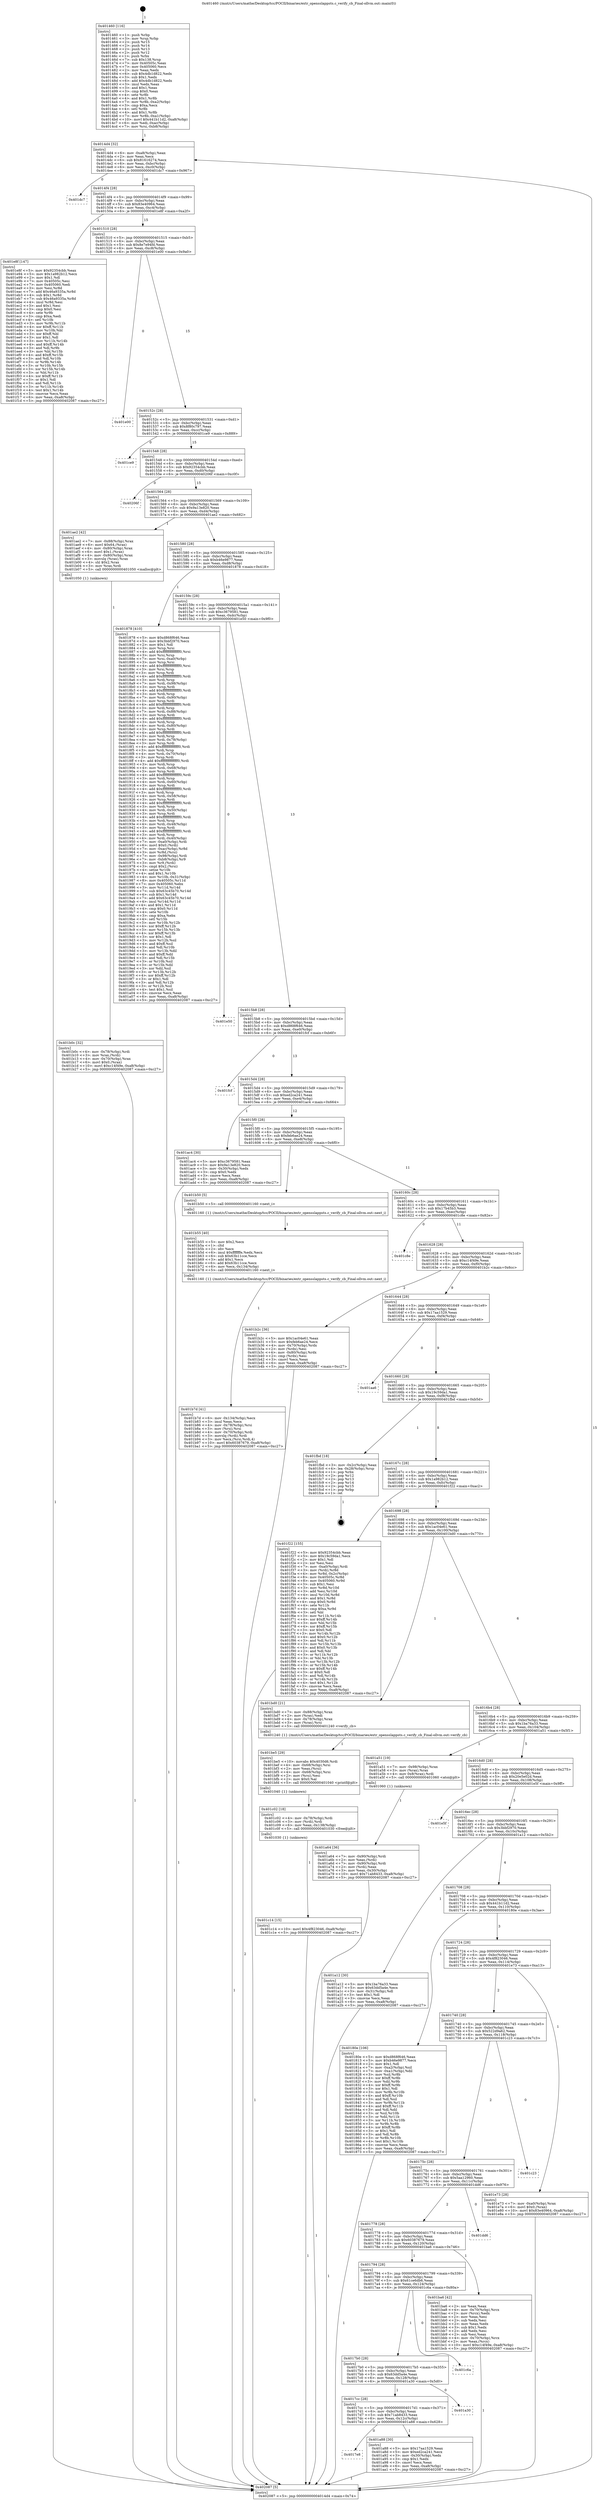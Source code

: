 digraph "0x401460" {
  label = "0x401460 (/mnt/c/Users/mathe/Desktop/tcc/POCII/binaries/extr_opensslappsts.c_verify_cb_Final-ollvm.out::main(0))"
  labelloc = "t"
  node[shape=record]

  Entry [label="",width=0.3,height=0.3,shape=circle,fillcolor=black,style=filled]
  "0x4014d4" [label="{
     0x4014d4 [32]\l
     | [instrs]\l
     &nbsp;&nbsp;0x4014d4 \<+6\>: mov -0xa8(%rbp),%eax\l
     &nbsp;&nbsp;0x4014da \<+2\>: mov %eax,%ecx\l
     &nbsp;&nbsp;0x4014dc \<+6\>: sub $0x81616274,%ecx\l
     &nbsp;&nbsp;0x4014e2 \<+6\>: mov %eax,-0xbc(%rbp)\l
     &nbsp;&nbsp;0x4014e8 \<+6\>: mov %ecx,-0xc0(%rbp)\l
     &nbsp;&nbsp;0x4014ee \<+6\>: je 0000000000401dc7 \<main+0x967\>\l
  }"]
  "0x401dc7" [label="{
     0x401dc7\l
  }", style=dashed]
  "0x4014f4" [label="{
     0x4014f4 [28]\l
     | [instrs]\l
     &nbsp;&nbsp;0x4014f4 \<+5\>: jmp 00000000004014f9 \<main+0x99\>\l
     &nbsp;&nbsp;0x4014f9 \<+6\>: mov -0xbc(%rbp),%eax\l
     &nbsp;&nbsp;0x4014ff \<+5\>: sub $0x83e40964,%eax\l
     &nbsp;&nbsp;0x401504 \<+6\>: mov %eax,-0xc4(%rbp)\l
     &nbsp;&nbsp;0x40150a \<+6\>: je 0000000000401e8f \<main+0xa2f\>\l
  }"]
  Exit [label="",width=0.3,height=0.3,shape=circle,fillcolor=black,style=filled,peripheries=2]
  "0x401e8f" [label="{
     0x401e8f [147]\l
     | [instrs]\l
     &nbsp;&nbsp;0x401e8f \<+5\>: mov $0x92354cbb,%eax\l
     &nbsp;&nbsp;0x401e94 \<+5\>: mov $0x1a982b12,%ecx\l
     &nbsp;&nbsp;0x401e99 \<+2\>: mov $0x1,%dl\l
     &nbsp;&nbsp;0x401e9b \<+7\>: mov 0x40505c,%esi\l
     &nbsp;&nbsp;0x401ea2 \<+7\>: mov 0x405060,%edi\l
     &nbsp;&nbsp;0x401ea9 \<+3\>: mov %esi,%r8d\l
     &nbsp;&nbsp;0x401eac \<+7\>: add $0x46a9335a,%r8d\l
     &nbsp;&nbsp;0x401eb3 \<+4\>: sub $0x1,%r8d\l
     &nbsp;&nbsp;0x401eb7 \<+7\>: sub $0x46a9335a,%r8d\l
     &nbsp;&nbsp;0x401ebe \<+4\>: imul %r8d,%esi\l
     &nbsp;&nbsp;0x401ec2 \<+3\>: and $0x1,%esi\l
     &nbsp;&nbsp;0x401ec5 \<+3\>: cmp $0x0,%esi\l
     &nbsp;&nbsp;0x401ec8 \<+4\>: sete %r9b\l
     &nbsp;&nbsp;0x401ecc \<+3\>: cmp $0xa,%edi\l
     &nbsp;&nbsp;0x401ecf \<+4\>: setl %r10b\l
     &nbsp;&nbsp;0x401ed3 \<+3\>: mov %r9b,%r11b\l
     &nbsp;&nbsp;0x401ed6 \<+4\>: xor $0xff,%r11b\l
     &nbsp;&nbsp;0x401eda \<+3\>: mov %r10b,%bl\l
     &nbsp;&nbsp;0x401edd \<+3\>: xor $0xff,%bl\l
     &nbsp;&nbsp;0x401ee0 \<+3\>: xor $0x1,%dl\l
     &nbsp;&nbsp;0x401ee3 \<+3\>: mov %r11b,%r14b\l
     &nbsp;&nbsp;0x401ee6 \<+4\>: and $0xff,%r14b\l
     &nbsp;&nbsp;0x401eea \<+3\>: and %dl,%r9b\l
     &nbsp;&nbsp;0x401eed \<+3\>: mov %bl,%r15b\l
     &nbsp;&nbsp;0x401ef0 \<+4\>: and $0xff,%r15b\l
     &nbsp;&nbsp;0x401ef4 \<+3\>: and %dl,%r10b\l
     &nbsp;&nbsp;0x401ef7 \<+3\>: or %r9b,%r14b\l
     &nbsp;&nbsp;0x401efa \<+3\>: or %r10b,%r15b\l
     &nbsp;&nbsp;0x401efd \<+3\>: xor %r15b,%r14b\l
     &nbsp;&nbsp;0x401f00 \<+3\>: or %bl,%r11b\l
     &nbsp;&nbsp;0x401f03 \<+4\>: xor $0xff,%r11b\l
     &nbsp;&nbsp;0x401f07 \<+3\>: or $0x1,%dl\l
     &nbsp;&nbsp;0x401f0a \<+3\>: and %dl,%r11b\l
     &nbsp;&nbsp;0x401f0d \<+3\>: or %r11b,%r14b\l
     &nbsp;&nbsp;0x401f10 \<+4\>: test $0x1,%r14b\l
     &nbsp;&nbsp;0x401f14 \<+3\>: cmovne %ecx,%eax\l
     &nbsp;&nbsp;0x401f17 \<+6\>: mov %eax,-0xa8(%rbp)\l
     &nbsp;&nbsp;0x401f1d \<+5\>: jmp 0000000000402087 \<main+0xc27\>\l
  }"]
  "0x401510" [label="{
     0x401510 [28]\l
     | [instrs]\l
     &nbsp;&nbsp;0x401510 \<+5\>: jmp 0000000000401515 \<main+0xb5\>\l
     &nbsp;&nbsp;0x401515 \<+6\>: mov -0xbc(%rbp),%eax\l
     &nbsp;&nbsp;0x40151b \<+5\>: sub $0x8e7e94fd,%eax\l
     &nbsp;&nbsp;0x401520 \<+6\>: mov %eax,-0xc8(%rbp)\l
     &nbsp;&nbsp;0x401526 \<+6\>: je 0000000000401e00 \<main+0x9a0\>\l
  }"]
  "0x401c14" [label="{
     0x401c14 [15]\l
     | [instrs]\l
     &nbsp;&nbsp;0x401c14 \<+10\>: movl $0x4f823046,-0xa8(%rbp)\l
     &nbsp;&nbsp;0x401c1e \<+5\>: jmp 0000000000402087 \<main+0xc27\>\l
  }"]
  "0x401e00" [label="{
     0x401e00\l
  }", style=dashed]
  "0x40152c" [label="{
     0x40152c [28]\l
     | [instrs]\l
     &nbsp;&nbsp;0x40152c \<+5\>: jmp 0000000000401531 \<main+0xd1\>\l
     &nbsp;&nbsp;0x401531 \<+6\>: mov -0xbc(%rbp),%eax\l
     &nbsp;&nbsp;0x401537 \<+5\>: sub $0x8f80c797,%eax\l
     &nbsp;&nbsp;0x40153c \<+6\>: mov %eax,-0xcc(%rbp)\l
     &nbsp;&nbsp;0x401542 \<+6\>: je 0000000000401ce9 \<main+0x889\>\l
  }"]
  "0x401c02" [label="{
     0x401c02 [18]\l
     | [instrs]\l
     &nbsp;&nbsp;0x401c02 \<+4\>: mov -0x78(%rbp),%rdi\l
     &nbsp;&nbsp;0x401c06 \<+3\>: mov (%rdi),%rdi\l
     &nbsp;&nbsp;0x401c09 \<+6\>: mov %eax,-0x138(%rbp)\l
     &nbsp;&nbsp;0x401c0f \<+5\>: call 0000000000401030 \<free@plt\>\l
     | [calls]\l
     &nbsp;&nbsp;0x401030 \{1\} (unknown)\l
  }"]
  "0x401ce9" [label="{
     0x401ce9\l
  }", style=dashed]
  "0x401548" [label="{
     0x401548 [28]\l
     | [instrs]\l
     &nbsp;&nbsp;0x401548 \<+5\>: jmp 000000000040154d \<main+0xed\>\l
     &nbsp;&nbsp;0x40154d \<+6\>: mov -0xbc(%rbp),%eax\l
     &nbsp;&nbsp;0x401553 \<+5\>: sub $0x92354cbb,%eax\l
     &nbsp;&nbsp;0x401558 \<+6\>: mov %eax,-0xd0(%rbp)\l
     &nbsp;&nbsp;0x40155e \<+6\>: je 000000000040206f \<main+0xc0f\>\l
  }"]
  "0x401be5" [label="{
     0x401be5 [29]\l
     | [instrs]\l
     &nbsp;&nbsp;0x401be5 \<+10\>: movabs $0x4030d6,%rdi\l
     &nbsp;&nbsp;0x401bef \<+4\>: mov -0x68(%rbp),%rsi\l
     &nbsp;&nbsp;0x401bf3 \<+2\>: mov %eax,(%rsi)\l
     &nbsp;&nbsp;0x401bf5 \<+4\>: mov -0x68(%rbp),%rsi\l
     &nbsp;&nbsp;0x401bf9 \<+2\>: mov (%rsi),%esi\l
     &nbsp;&nbsp;0x401bfb \<+2\>: mov $0x0,%al\l
     &nbsp;&nbsp;0x401bfd \<+5\>: call 0000000000401040 \<printf@plt\>\l
     | [calls]\l
     &nbsp;&nbsp;0x401040 \{1\} (unknown)\l
  }"]
  "0x40206f" [label="{
     0x40206f\l
  }", style=dashed]
  "0x401564" [label="{
     0x401564 [28]\l
     | [instrs]\l
     &nbsp;&nbsp;0x401564 \<+5\>: jmp 0000000000401569 \<main+0x109\>\l
     &nbsp;&nbsp;0x401569 \<+6\>: mov -0xbc(%rbp),%eax\l
     &nbsp;&nbsp;0x40156f \<+5\>: sub $0x9a13e820,%eax\l
     &nbsp;&nbsp;0x401574 \<+6\>: mov %eax,-0xd4(%rbp)\l
     &nbsp;&nbsp;0x40157a \<+6\>: je 0000000000401ae2 \<main+0x682\>\l
  }"]
  "0x401b7d" [label="{
     0x401b7d [41]\l
     | [instrs]\l
     &nbsp;&nbsp;0x401b7d \<+6\>: mov -0x134(%rbp),%ecx\l
     &nbsp;&nbsp;0x401b83 \<+3\>: imul %eax,%ecx\l
     &nbsp;&nbsp;0x401b86 \<+4\>: mov -0x78(%rbp),%rsi\l
     &nbsp;&nbsp;0x401b8a \<+3\>: mov (%rsi),%rsi\l
     &nbsp;&nbsp;0x401b8d \<+4\>: mov -0x70(%rbp),%rdi\l
     &nbsp;&nbsp;0x401b91 \<+3\>: movslq (%rdi),%rdi\l
     &nbsp;&nbsp;0x401b94 \<+3\>: mov %ecx,(%rsi,%rdi,4)\l
     &nbsp;&nbsp;0x401b97 \<+10\>: movl $0x60387679,-0xa8(%rbp)\l
     &nbsp;&nbsp;0x401ba1 \<+5\>: jmp 0000000000402087 \<main+0xc27\>\l
  }"]
  "0x401ae2" [label="{
     0x401ae2 [42]\l
     | [instrs]\l
     &nbsp;&nbsp;0x401ae2 \<+7\>: mov -0x88(%rbp),%rax\l
     &nbsp;&nbsp;0x401ae9 \<+6\>: movl $0x64,(%rax)\l
     &nbsp;&nbsp;0x401aef \<+4\>: mov -0x80(%rbp),%rax\l
     &nbsp;&nbsp;0x401af3 \<+6\>: movl $0x1,(%rax)\l
     &nbsp;&nbsp;0x401af9 \<+4\>: mov -0x80(%rbp),%rax\l
     &nbsp;&nbsp;0x401afd \<+3\>: movslq (%rax),%rax\l
     &nbsp;&nbsp;0x401b00 \<+4\>: shl $0x2,%rax\l
     &nbsp;&nbsp;0x401b04 \<+3\>: mov %rax,%rdi\l
     &nbsp;&nbsp;0x401b07 \<+5\>: call 0000000000401050 \<malloc@plt\>\l
     | [calls]\l
     &nbsp;&nbsp;0x401050 \{1\} (unknown)\l
  }"]
  "0x401580" [label="{
     0x401580 [28]\l
     | [instrs]\l
     &nbsp;&nbsp;0x401580 \<+5\>: jmp 0000000000401585 \<main+0x125\>\l
     &nbsp;&nbsp;0x401585 \<+6\>: mov -0xbc(%rbp),%eax\l
     &nbsp;&nbsp;0x40158b \<+5\>: sub $0xb46e9877,%eax\l
     &nbsp;&nbsp;0x401590 \<+6\>: mov %eax,-0xd8(%rbp)\l
     &nbsp;&nbsp;0x401596 \<+6\>: je 0000000000401878 \<main+0x418\>\l
  }"]
  "0x401b55" [label="{
     0x401b55 [40]\l
     | [instrs]\l
     &nbsp;&nbsp;0x401b55 \<+5\>: mov $0x2,%ecx\l
     &nbsp;&nbsp;0x401b5a \<+1\>: cltd\l
     &nbsp;&nbsp;0x401b5b \<+2\>: idiv %ecx\l
     &nbsp;&nbsp;0x401b5d \<+6\>: imul $0xfffffffe,%edx,%ecx\l
     &nbsp;&nbsp;0x401b63 \<+6\>: sub $0x63b11cce,%ecx\l
     &nbsp;&nbsp;0x401b69 \<+3\>: add $0x1,%ecx\l
     &nbsp;&nbsp;0x401b6c \<+6\>: add $0x63b11cce,%ecx\l
     &nbsp;&nbsp;0x401b72 \<+6\>: mov %ecx,-0x134(%rbp)\l
     &nbsp;&nbsp;0x401b78 \<+5\>: call 0000000000401160 \<next_i\>\l
     | [calls]\l
     &nbsp;&nbsp;0x401160 \{1\} (/mnt/c/Users/mathe/Desktop/tcc/POCII/binaries/extr_opensslappsts.c_verify_cb_Final-ollvm.out::next_i)\l
  }"]
  "0x401878" [label="{
     0x401878 [410]\l
     | [instrs]\l
     &nbsp;&nbsp;0x401878 \<+5\>: mov $0xd868f646,%eax\l
     &nbsp;&nbsp;0x40187d \<+5\>: mov $0x3bbf2970,%ecx\l
     &nbsp;&nbsp;0x401882 \<+2\>: mov $0x1,%dl\l
     &nbsp;&nbsp;0x401884 \<+3\>: mov %rsp,%rsi\l
     &nbsp;&nbsp;0x401887 \<+4\>: add $0xfffffffffffffff0,%rsi\l
     &nbsp;&nbsp;0x40188b \<+3\>: mov %rsi,%rsp\l
     &nbsp;&nbsp;0x40188e \<+7\>: mov %rsi,-0xa0(%rbp)\l
     &nbsp;&nbsp;0x401895 \<+3\>: mov %rsp,%rsi\l
     &nbsp;&nbsp;0x401898 \<+4\>: add $0xfffffffffffffff0,%rsi\l
     &nbsp;&nbsp;0x40189c \<+3\>: mov %rsi,%rsp\l
     &nbsp;&nbsp;0x40189f \<+3\>: mov %rsp,%rdi\l
     &nbsp;&nbsp;0x4018a2 \<+4\>: add $0xfffffffffffffff0,%rdi\l
     &nbsp;&nbsp;0x4018a6 \<+3\>: mov %rdi,%rsp\l
     &nbsp;&nbsp;0x4018a9 \<+7\>: mov %rdi,-0x98(%rbp)\l
     &nbsp;&nbsp;0x4018b0 \<+3\>: mov %rsp,%rdi\l
     &nbsp;&nbsp;0x4018b3 \<+4\>: add $0xfffffffffffffff0,%rdi\l
     &nbsp;&nbsp;0x4018b7 \<+3\>: mov %rdi,%rsp\l
     &nbsp;&nbsp;0x4018ba \<+7\>: mov %rdi,-0x90(%rbp)\l
     &nbsp;&nbsp;0x4018c1 \<+3\>: mov %rsp,%rdi\l
     &nbsp;&nbsp;0x4018c4 \<+4\>: add $0xfffffffffffffff0,%rdi\l
     &nbsp;&nbsp;0x4018c8 \<+3\>: mov %rdi,%rsp\l
     &nbsp;&nbsp;0x4018cb \<+7\>: mov %rdi,-0x88(%rbp)\l
     &nbsp;&nbsp;0x4018d2 \<+3\>: mov %rsp,%rdi\l
     &nbsp;&nbsp;0x4018d5 \<+4\>: add $0xfffffffffffffff0,%rdi\l
     &nbsp;&nbsp;0x4018d9 \<+3\>: mov %rdi,%rsp\l
     &nbsp;&nbsp;0x4018dc \<+4\>: mov %rdi,-0x80(%rbp)\l
     &nbsp;&nbsp;0x4018e0 \<+3\>: mov %rsp,%rdi\l
     &nbsp;&nbsp;0x4018e3 \<+4\>: add $0xfffffffffffffff0,%rdi\l
     &nbsp;&nbsp;0x4018e7 \<+3\>: mov %rdi,%rsp\l
     &nbsp;&nbsp;0x4018ea \<+4\>: mov %rdi,-0x78(%rbp)\l
     &nbsp;&nbsp;0x4018ee \<+3\>: mov %rsp,%rdi\l
     &nbsp;&nbsp;0x4018f1 \<+4\>: add $0xfffffffffffffff0,%rdi\l
     &nbsp;&nbsp;0x4018f5 \<+3\>: mov %rdi,%rsp\l
     &nbsp;&nbsp;0x4018f8 \<+4\>: mov %rdi,-0x70(%rbp)\l
     &nbsp;&nbsp;0x4018fc \<+3\>: mov %rsp,%rdi\l
     &nbsp;&nbsp;0x4018ff \<+4\>: add $0xfffffffffffffff0,%rdi\l
     &nbsp;&nbsp;0x401903 \<+3\>: mov %rdi,%rsp\l
     &nbsp;&nbsp;0x401906 \<+4\>: mov %rdi,-0x68(%rbp)\l
     &nbsp;&nbsp;0x40190a \<+3\>: mov %rsp,%rdi\l
     &nbsp;&nbsp;0x40190d \<+4\>: add $0xfffffffffffffff0,%rdi\l
     &nbsp;&nbsp;0x401911 \<+3\>: mov %rdi,%rsp\l
     &nbsp;&nbsp;0x401914 \<+4\>: mov %rdi,-0x60(%rbp)\l
     &nbsp;&nbsp;0x401918 \<+3\>: mov %rsp,%rdi\l
     &nbsp;&nbsp;0x40191b \<+4\>: add $0xfffffffffffffff0,%rdi\l
     &nbsp;&nbsp;0x40191f \<+3\>: mov %rdi,%rsp\l
     &nbsp;&nbsp;0x401922 \<+4\>: mov %rdi,-0x58(%rbp)\l
     &nbsp;&nbsp;0x401926 \<+3\>: mov %rsp,%rdi\l
     &nbsp;&nbsp;0x401929 \<+4\>: add $0xfffffffffffffff0,%rdi\l
     &nbsp;&nbsp;0x40192d \<+3\>: mov %rdi,%rsp\l
     &nbsp;&nbsp;0x401930 \<+4\>: mov %rdi,-0x50(%rbp)\l
     &nbsp;&nbsp;0x401934 \<+3\>: mov %rsp,%rdi\l
     &nbsp;&nbsp;0x401937 \<+4\>: add $0xfffffffffffffff0,%rdi\l
     &nbsp;&nbsp;0x40193b \<+3\>: mov %rdi,%rsp\l
     &nbsp;&nbsp;0x40193e \<+4\>: mov %rdi,-0x48(%rbp)\l
     &nbsp;&nbsp;0x401942 \<+3\>: mov %rsp,%rdi\l
     &nbsp;&nbsp;0x401945 \<+4\>: add $0xfffffffffffffff0,%rdi\l
     &nbsp;&nbsp;0x401949 \<+3\>: mov %rdi,%rsp\l
     &nbsp;&nbsp;0x40194c \<+4\>: mov %rdi,-0x40(%rbp)\l
     &nbsp;&nbsp;0x401950 \<+7\>: mov -0xa0(%rbp),%rdi\l
     &nbsp;&nbsp;0x401957 \<+6\>: movl $0x0,(%rdi)\l
     &nbsp;&nbsp;0x40195d \<+7\>: mov -0xac(%rbp),%r8d\l
     &nbsp;&nbsp;0x401964 \<+3\>: mov %r8d,(%rsi)\l
     &nbsp;&nbsp;0x401967 \<+7\>: mov -0x98(%rbp),%rdi\l
     &nbsp;&nbsp;0x40196e \<+7\>: mov -0xb8(%rbp),%r9\l
     &nbsp;&nbsp;0x401975 \<+3\>: mov %r9,(%rdi)\l
     &nbsp;&nbsp;0x401978 \<+3\>: cmpl $0x2,(%rsi)\l
     &nbsp;&nbsp;0x40197b \<+4\>: setne %r10b\l
     &nbsp;&nbsp;0x40197f \<+4\>: and $0x1,%r10b\l
     &nbsp;&nbsp;0x401983 \<+4\>: mov %r10b,-0x31(%rbp)\l
     &nbsp;&nbsp;0x401987 \<+8\>: mov 0x40505c,%r11d\l
     &nbsp;&nbsp;0x40198f \<+7\>: mov 0x405060,%ebx\l
     &nbsp;&nbsp;0x401996 \<+3\>: mov %r11d,%r14d\l
     &nbsp;&nbsp;0x401999 \<+7\>: sub $0x63c45b70,%r14d\l
     &nbsp;&nbsp;0x4019a0 \<+4\>: sub $0x1,%r14d\l
     &nbsp;&nbsp;0x4019a4 \<+7\>: add $0x63c45b70,%r14d\l
     &nbsp;&nbsp;0x4019ab \<+4\>: imul %r14d,%r11d\l
     &nbsp;&nbsp;0x4019af \<+4\>: and $0x1,%r11d\l
     &nbsp;&nbsp;0x4019b3 \<+4\>: cmp $0x0,%r11d\l
     &nbsp;&nbsp;0x4019b7 \<+4\>: sete %r10b\l
     &nbsp;&nbsp;0x4019bb \<+3\>: cmp $0xa,%ebx\l
     &nbsp;&nbsp;0x4019be \<+4\>: setl %r15b\l
     &nbsp;&nbsp;0x4019c2 \<+3\>: mov %r10b,%r12b\l
     &nbsp;&nbsp;0x4019c5 \<+4\>: xor $0xff,%r12b\l
     &nbsp;&nbsp;0x4019c9 \<+3\>: mov %r15b,%r13b\l
     &nbsp;&nbsp;0x4019cc \<+4\>: xor $0xff,%r13b\l
     &nbsp;&nbsp;0x4019d0 \<+3\>: xor $0x1,%dl\l
     &nbsp;&nbsp;0x4019d3 \<+3\>: mov %r12b,%sil\l
     &nbsp;&nbsp;0x4019d6 \<+4\>: and $0xff,%sil\l
     &nbsp;&nbsp;0x4019da \<+3\>: and %dl,%r10b\l
     &nbsp;&nbsp;0x4019dd \<+3\>: mov %r13b,%dil\l
     &nbsp;&nbsp;0x4019e0 \<+4\>: and $0xff,%dil\l
     &nbsp;&nbsp;0x4019e4 \<+3\>: and %dl,%r15b\l
     &nbsp;&nbsp;0x4019e7 \<+3\>: or %r10b,%sil\l
     &nbsp;&nbsp;0x4019ea \<+3\>: or %r15b,%dil\l
     &nbsp;&nbsp;0x4019ed \<+3\>: xor %dil,%sil\l
     &nbsp;&nbsp;0x4019f0 \<+3\>: or %r13b,%r12b\l
     &nbsp;&nbsp;0x4019f3 \<+4\>: xor $0xff,%r12b\l
     &nbsp;&nbsp;0x4019f7 \<+3\>: or $0x1,%dl\l
     &nbsp;&nbsp;0x4019fa \<+3\>: and %dl,%r12b\l
     &nbsp;&nbsp;0x4019fd \<+3\>: or %r12b,%sil\l
     &nbsp;&nbsp;0x401a00 \<+4\>: test $0x1,%sil\l
     &nbsp;&nbsp;0x401a04 \<+3\>: cmovne %ecx,%eax\l
     &nbsp;&nbsp;0x401a07 \<+6\>: mov %eax,-0xa8(%rbp)\l
     &nbsp;&nbsp;0x401a0d \<+5\>: jmp 0000000000402087 \<main+0xc27\>\l
  }"]
  "0x40159c" [label="{
     0x40159c [28]\l
     | [instrs]\l
     &nbsp;&nbsp;0x40159c \<+5\>: jmp 00000000004015a1 \<main+0x141\>\l
     &nbsp;&nbsp;0x4015a1 \<+6\>: mov -0xbc(%rbp),%eax\l
     &nbsp;&nbsp;0x4015a7 \<+5\>: sub $0xc3679581,%eax\l
     &nbsp;&nbsp;0x4015ac \<+6\>: mov %eax,-0xdc(%rbp)\l
     &nbsp;&nbsp;0x4015b2 \<+6\>: je 0000000000401e50 \<main+0x9f0\>\l
  }"]
  "0x401b0c" [label="{
     0x401b0c [32]\l
     | [instrs]\l
     &nbsp;&nbsp;0x401b0c \<+4\>: mov -0x78(%rbp),%rdi\l
     &nbsp;&nbsp;0x401b10 \<+3\>: mov %rax,(%rdi)\l
     &nbsp;&nbsp;0x401b13 \<+4\>: mov -0x70(%rbp),%rax\l
     &nbsp;&nbsp;0x401b17 \<+6\>: movl $0x0,(%rax)\l
     &nbsp;&nbsp;0x401b1d \<+10\>: movl $0xc14f49e,-0xa8(%rbp)\l
     &nbsp;&nbsp;0x401b27 \<+5\>: jmp 0000000000402087 \<main+0xc27\>\l
  }"]
  "0x401e50" [label="{
     0x401e50\l
  }", style=dashed]
  "0x4015b8" [label="{
     0x4015b8 [28]\l
     | [instrs]\l
     &nbsp;&nbsp;0x4015b8 \<+5\>: jmp 00000000004015bd \<main+0x15d\>\l
     &nbsp;&nbsp;0x4015bd \<+6\>: mov -0xbc(%rbp),%eax\l
     &nbsp;&nbsp;0x4015c3 \<+5\>: sub $0xd868f646,%eax\l
     &nbsp;&nbsp;0x4015c8 \<+6\>: mov %eax,-0xe0(%rbp)\l
     &nbsp;&nbsp;0x4015ce \<+6\>: je 0000000000401fcf \<main+0xb6f\>\l
  }"]
  "0x4017e8" [label="{
     0x4017e8\l
  }", style=dashed]
  "0x401fcf" [label="{
     0x401fcf\l
  }", style=dashed]
  "0x4015d4" [label="{
     0x4015d4 [28]\l
     | [instrs]\l
     &nbsp;&nbsp;0x4015d4 \<+5\>: jmp 00000000004015d9 \<main+0x179\>\l
     &nbsp;&nbsp;0x4015d9 \<+6\>: mov -0xbc(%rbp),%eax\l
     &nbsp;&nbsp;0x4015df \<+5\>: sub $0xed2ca241,%eax\l
     &nbsp;&nbsp;0x4015e4 \<+6\>: mov %eax,-0xe4(%rbp)\l
     &nbsp;&nbsp;0x4015ea \<+6\>: je 0000000000401ac4 \<main+0x664\>\l
  }"]
  "0x401a88" [label="{
     0x401a88 [30]\l
     | [instrs]\l
     &nbsp;&nbsp;0x401a88 \<+5\>: mov $0x17aa1529,%eax\l
     &nbsp;&nbsp;0x401a8d \<+5\>: mov $0xed2ca241,%ecx\l
     &nbsp;&nbsp;0x401a92 \<+3\>: mov -0x30(%rbp),%edx\l
     &nbsp;&nbsp;0x401a95 \<+3\>: cmp $0x1,%edx\l
     &nbsp;&nbsp;0x401a98 \<+3\>: cmovl %ecx,%eax\l
     &nbsp;&nbsp;0x401a9b \<+6\>: mov %eax,-0xa8(%rbp)\l
     &nbsp;&nbsp;0x401aa1 \<+5\>: jmp 0000000000402087 \<main+0xc27\>\l
  }"]
  "0x401ac4" [label="{
     0x401ac4 [30]\l
     | [instrs]\l
     &nbsp;&nbsp;0x401ac4 \<+5\>: mov $0xc3679581,%eax\l
     &nbsp;&nbsp;0x401ac9 \<+5\>: mov $0x9a13e820,%ecx\l
     &nbsp;&nbsp;0x401ace \<+3\>: mov -0x30(%rbp),%edx\l
     &nbsp;&nbsp;0x401ad1 \<+3\>: cmp $0x0,%edx\l
     &nbsp;&nbsp;0x401ad4 \<+3\>: cmove %ecx,%eax\l
     &nbsp;&nbsp;0x401ad7 \<+6\>: mov %eax,-0xa8(%rbp)\l
     &nbsp;&nbsp;0x401add \<+5\>: jmp 0000000000402087 \<main+0xc27\>\l
  }"]
  "0x4015f0" [label="{
     0x4015f0 [28]\l
     | [instrs]\l
     &nbsp;&nbsp;0x4015f0 \<+5\>: jmp 00000000004015f5 \<main+0x195\>\l
     &nbsp;&nbsp;0x4015f5 \<+6\>: mov -0xbc(%rbp),%eax\l
     &nbsp;&nbsp;0x4015fb \<+5\>: sub $0xfeb6ae24,%eax\l
     &nbsp;&nbsp;0x401600 \<+6\>: mov %eax,-0xe8(%rbp)\l
     &nbsp;&nbsp;0x401606 \<+6\>: je 0000000000401b50 \<main+0x6f0\>\l
  }"]
  "0x4017cc" [label="{
     0x4017cc [28]\l
     | [instrs]\l
     &nbsp;&nbsp;0x4017cc \<+5\>: jmp 00000000004017d1 \<main+0x371\>\l
     &nbsp;&nbsp;0x4017d1 \<+6\>: mov -0xbc(%rbp),%eax\l
     &nbsp;&nbsp;0x4017d7 \<+5\>: sub $0x71ab8433,%eax\l
     &nbsp;&nbsp;0x4017dc \<+6\>: mov %eax,-0x12c(%rbp)\l
     &nbsp;&nbsp;0x4017e2 \<+6\>: je 0000000000401a88 \<main+0x628\>\l
  }"]
  "0x401b50" [label="{
     0x401b50 [5]\l
     | [instrs]\l
     &nbsp;&nbsp;0x401b50 \<+5\>: call 0000000000401160 \<next_i\>\l
     | [calls]\l
     &nbsp;&nbsp;0x401160 \{1\} (/mnt/c/Users/mathe/Desktop/tcc/POCII/binaries/extr_opensslappsts.c_verify_cb_Final-ollvm.out::next_i)\l
  }"]
  "0x40160c" [label="{
     0x40160c [28]\l
     | [instrs]\l
     &nbsp;&nbsp;0x40160c \<+5\>: jmp 0000000000401611 \<main+0x1b1\>\l
     &nbsp;&nbsp;0x401611 \<+6\>: mov -0xbc(%rbp),%eax\l
     &nbsp;&nbsp;0x401617 \<+5\>: sub $0x17b45b3,%eax\l
     &nbsp;&nbsp;0x40161c \<+6\>: mov %eax,-0xec(%rbp)\l
     &nbsp;&nbsp;0x401622 \<+6\>: je 0000000000401c8e \<main+0x82e\>\l
  }"]
  "0x401a30" [label="{
     0x401a30\l
  }", style=dashed]
  "0x401c8e" [label="{
     0x401c8e\l
  }", style=dashed]
  "0x401628" [label="{
     0x401628 [28]\l
     | [instrs]\l
     &nbsp;&nbsp;0x401628 \<+5\>: jmp 000000000040162d \<main+0x1cd\>\l
     &nbsp;&nbsp;0x40162d \<+6\>: mov -0xbc(%rbp),%eax\l
     &nbsp;&nbsp;0x401633 \<+5\>: sub $0xc14f49e,%eax\l
     &nbsp;&nbsp;0x401638 \<+6\>: mov %eax,-0xf0(%rbp)\l
     &nbsp;&nbsp;0x40163e \<+6\>: je 0000000000401b2c \<main+0x6cc\>\l
  }"]
  "0x4017b0" [label="{
     0x4017b0 [28]\l
     | [instrs]\l
     &nbsp;&nbsp;0x4017b0 \<+5\>: jmp 00000000004017b5 \<main+0x355\>\l
     &nbsp;&nbsp;0x4017b5 \<+6\>: mov -0xbc(%rbp),%eax\l
     &nbsp;&nbsp;0x4017bb \<+5\>: sub $0x63dd5a4e,%eax\l
     &nbsp;&nbsp;0x4017c0 \<+6\>: mov %eax,-0x128(%rbp)\l
     &nbsp;&nbsp;0x4017c6 \<+6\>: je 0000000000401a30 \<main+0x5d0\>\l
  }"]
  "0x401b2c" [label="{
     0x401b2c [36]\l
     | [instrs]\l
     &nbsp;&nbsp;0x401b2c \<+5\>: mov $0x1ac04e61,%eax\l
     &nbsp;&nbsp;0x401b31 \<+5\>: mov $0xfeb6ae24,%ecx\l
     &nbsp;&nbsp;0x401b36 \<+4\>: mov -0x70(%rbp),%rdx\l
     &nbsp;&nbsp;0x401b3a \<+2\>: mov (%rdx),%esi\l
     &nbsp;&nbsp;0x401b3c \<+4\>: mov -0x80(%rbp),%rdx\l
     &nbsp;&nbsp;0x401b40 \<+2\>: cmp (%rdx),%esi\l
     &nbsp;&nbsp;0x401b42 \<+3\>: cmovl %ecx,%eax\l
     &nbsp;&nbsp;0x401b45 \<+6\>: mov %eax,-0xa8(%rbp)\l
     &nbsp;&nbsp;0x401b4b \<+5\>: jmp 0000000000402087 \<main+0xc27\>\l
  }"]
  "0x401644" [label="{
     0x401644 [28]\l
     | [instrs]\l
     &nbsp;&nbsp;0x401644 \<+5\>: jmp 0000000000401649 \<main+0x1e9\>\l
     &nbsp;&nbsp;0x401649 \<+6\>: mov -0xbc(%rbp),%eax\l
     &nbsp;&nbsp;0x40164f \<+5\>: sub $0x17aa1529,%eax\l
     &nbsp;&nbsp;0x401654 \<+6\>: mov %eax,-0xf4(%rbp)\l
     &nbsp;&nbsp;0x40165a \<+6\>: je 0000000000401aa6 \<main+0x646\>\l
  }"]
  "0x401c6a" [label="{
     0x401c6a\l
  }", style=dashed]
  "0x401aa6" [label="{
     0x401aa6\l
  }", style=dashed]
  "0x401660" [label="{
     0x401660 [28]\l
     | [instrs]\l
     &nbsp;&nbsp;0x401660 \<+5\>: jmp 0000000000401665 \<main+0x205\>\l
     &nbsp;&nbsp;0x401665 \<+6\>: mov -0xbc(%rbp),%eax\l
     &nbsp;&nbsp;0x40166b \<+5\>: sub $0x19c59da1,%eax\l
     &nbsp;&nbsp;0x401670 \<+6\>: mov %eax,-0xf8(%rbp)\l
     &nbsp;&nbsp;0x401676 \<+6\>: je 0000000000401fbd \<main+0xb5d\>\l
  }"]
  "0x401794" [label="{
     0x401794 [28]\l
     | [instrs]\l
     &nbsp;&nbsp;0x401794 \<+5\>: jmp 0000000000401799 \<main+0x339\>\l
     &nbsp;&nbsp;0x401799 \<+6\>: mov -0xbc(%rbp),%eax\l
     &nbsp;&nbsp;0x40179f \<+5\>: sub $0x61ce6db6,%eax\l
     &nbsp;&nbsp;0x4017a4 \<+6\>: mov %eax,-0x124(%rbp)\l
     &nbsp;&nbsp;0x4017aa \<+6\>: je 0000000000401c6a \<main+0x80a\>\l
  }"]
  "0x401fbd" [label="{
     0x401fbd [18]\l
     | [instrs]\l
     &nbsp;&nbsp;0x401fbd \<+3\>: mov -0x2c(%rbp),%eax\l
     &nbsp;&nbsp;0x401fc0 \<+4\>: lea -0x28(%rbp),%rsp\l
     &nbsp;&nbsp;0x401fc4 \<+1\>: pop %rbx\l
     &nbsp;&nbsp;0x401fc5 \<+2\>: pop %r12\l
     &nbsp;&nbsp;0x401fc7 \<+2\>: pop %r13\l
     &nbsp;&nbsp;0x401fc9 \<+2\>: pop %r14\l
     &nbsp;&nbsp;0x401fcb \<+2\>: pop %r15\l
     &nbsp;&nbsp;0x401fcd \<+1\>: pop %rbp\l
     &nbsp;&nbsp;0x401fce \<+1\>: ret\l
  }"]
  "0x40167c" [label="{
     0x40167c [28]\l
     | [instrs]\l
     &nbsp;&nbsp;0x40167c \<+5\>: jmp 0000000000401681 \<main+0x221\>\l
     &nbsp;&nbsp;0x401681 \<+6\>: mov -0xbc(%rbp),%eax\l
     &nbsp;&nbsp;0x401687 \<+5\>: sub $0x1a982b12,%eax\l
     &nbsp;&nbsp;0x40168c \<+6\>: mov %eax,-0xfc(%rbp)\l
     &nbsp;&nbsp;0x401692 \<+6\>: je 0000000000401f22 \<main+0xac2\>\l
  }"]
  "0x401ba6" [label="{
     0x401ba6 [42]\l
     | [instrs]\l
     &nbsp;&nbsp;0x401ba6 \<+2\>: xor %eax,%eax\l
     &nbsp;&nbsp;0x401ba8 \<+4\>: mov -0x70(%rbp),%rcx\l
     &nbsp;&nbsp;0x401bac \<+2\>: mov (%rcx),%edx\l
     &nbsp;&nbsp;0x401bae \<+2\>: mov %eax,%esi\l
     &nbsp;&nbsp;0x401bb0 \<+2\>: sub %edx,%esi\l
     &nbsp;&nbsp;0x401bb2 \<+2\>: mov %eax,%edx\l
     &nbsp;&nbsp;0x401bb4 \<+3\>: sub $0x1,%edx\l
     &nbsp;&nbsp;0x401bb7 \<+2\>: add %edx,%esi\l
     &nbsp;&nbsp;0x401bb9 \<+2\>: sub %esi,%eax\l
     &nbsp;&nbsp;0x401bbb \<+4\>: mov -0x70(%rbp),%rcx\l
     &nbsp;&nbsp;0x401bbf \<+2\>: mov %eax,(%rcx)\l
     &nbsp;&nbsp;0x401bc1 \<+10\>: movl $0xc14f49e,-0xa8(%rbp)\l
     &nbsp;&nbsp;0x401bcb \<+5\>: jmp 0000000000402087 \<main+0xc27\>\l
  }"]
  "0x401f22" [label="{
     0x401f22 [155]\l
     | [instrs]\l
     &nbsp;&nbsp;0x401f22 \<+5\>: mov $0x92354cbb,%eax\l
     &nbsp;&nbsp;0x401f27 \<+5\>: mov $0x19c59da1,%ecx\l
     &nbsp;&nbsp;0x401f2c \<+2\>: mov $0x1,%dl\l
     &nbsp;&nbsp;0x401f2e \<+2\>: xor %esi,%esi\l
     &nbsp;&nbsp;0x401f30 \<+7\>: mov -0xa0(%rbp),%rdi\l
     &nbsp;&nbsp;0x401f37 \<+3\>: mov (%rdi),%r8d\l
     &nbsp;&nbsp;0x401f3a \<+4\>: mov %r8d,-0x2c(%rbp)\l
     &nbsp;&nbsp;0x401f3e \<+8\>: mov 0x40505c,%r8d\l
     &nbsp;&nbsp;0x401f46 \<+8\>: mov 0x405060,%r9d\l
     &nbsp;&nbsp;0x401f4e \<+3\>: sub $0x1,%esi\l
     &nbsp;&nbsp;0x401f51 \<+3\>: mov %r8d,%r10d\l
     &nbsp;&nbsp;0x401f54 \<+3\>: add %esi,%r10d\l
     &nbsp;&nbsp;0x401f57 \<+4\>: imul %r10d,%r8d\l
     &nbsp;&nbsp;0x401f5b \<+4\>: and $0x1,%r8d\l
     &nbsp;&nbsp;0x401f5f \<+4\>: cmp $0x0,%r8d\l
     &nbsp;&nbsp;0x401f63 \<+4\>: sete %r11b\l
     &nbsp;&nbsp;0x401f67 \<+4\>: cmp $0xa,%r9d\l
     &nbsp;&nbsp;0x401f6b \<+3\>: setl %bl\l
     &nbsp;&nbsp;0x401f6e \<+3\>: mov %r11b,%r14b\l
     &nbsp;&nbsp;0x401f71 \<+4\>: xor $0xff,%r14b\l
     &nbsp;&nbsp;0x401f75 \<+3\>: mov %bl,%r15b\l
     &nbsp;&nbsp;0x401f78 \<+4\>: xor $0xff,%r15b\l
     &nbsp;&nbsp;0x401f7c \<+3\>: xor $0x0,%dl\l
     &nbsp;&nbsp;0x401f7f \<+3\>: mov %r14b,%r12b\l
     &nbsp;&nbsp;0x401f82 \<+4\>: and $0x0,%r12b\l
     &nbsp;&nbsp;0x401f86 \<+3\>: and %dl,%r11b\l
     &nbsp;&nbsp;0x401f89 \<+3\>: mov %r15b,%r13b\l
     &nbsp;&nbsp;0x401f8c \<+4\>: and $0x0,%r13b\l
     &nbsp;&nbsp;0x401f90 \<+2\>: and %dl,%bl\l
     &nbsp;&nbsp;0x401f92 \<+3\>: or %r11b,%r12b\l
     &nbsp;&nbsp;0x401f95 \<+3\>: or %bl,%r13b\l
     &nbsp;&nbsp;0x401f98 \<+3\>: xor %r13b,%r12b\l
     &nbsp;&nbsp;0x401f9b \<+3\>: or %r15b,%r14b\l
     &nbsp;&nbsp;0x401f9e \<+4\>: xor $0xff,%r14b\l
     &nbsp;&nbsp;0x401fa2 \<+3\>: or $0x0,%dl\l
     &nbsp;&nbsp;0x401fa5 \<+3\>: and %dl,%r14b\l
     &nbsp;&nbsp;0x401fa8 \<+3\>: or %r14b,%r12b\l
     &nbsp;&nbsp;0x401fab \<+4\>: test $0x1,%r12b\l
     &nbsp;&nbsp;0x401faf \<+3\>: cmovne %ecx,%eax\l
     &nbsp;&nbsp;0x401fb2 \<+6\>: mov %eax,-0xa8(%rbp)\l
     &nbsp;&nbsp;0x401fb8 \<+5\>: jmp 0000000000402087 \<main+0xc27\>\l
  }"]
  "0x401698" [label="{
     0x401698 [28]\l
     | [instrs]\l
     &nbsp;&nbsp;0x401698 \<+5\>: jmp 000000000040169d \<main+0x23d\>\l
     &nbsp;&nbsp;0x40169d \<+6\>: mov -0xbc(%rbp),%eax\l
     &nbsp;&nbsp;0x4016a3 \<+5\>: sub $0x1ac04e61,%eax\l
     &nbsp;&nbsp;0x4016a8 \<+6\>: mov %eax,-0x100(%rbp)\l
     &nbsp;&nbsp;0x4016ae \<+6\>: je 0000000000401bd0 \<main+0x770\>\l
  }"]
  "0x401778" [label="{
     0x401778 [28]\l
     | [instrs]\l
     &nbsp;&nbsp;0x401778 \<+5\>: jmp 000000000040177d \<main+0x31d\>\l
     &nbsp;&nbsp;0x40177d \<+6\>: mov -0xbc(%rbp),%eax\l
     &nbsp;&nbsp;0x401783 \<+5\>: sub $0x60387679,%eax\l
     &nbsp;&nbsp;0x401788 \<+6\>: mov %eax,-0x120(%rbp)\l
     &nbsp;&nbsp;0x40178e \<+6\>: je 0000000000401ba6 \<main+0x746\>\l
  }"]
  "0x401bd0" [label="{
     0x401bd0 [21]\l
     | [instrs]\l
     &nbsp;&nbsp;0x401bd0 \<+7\>: mov -0x88(%rbp),%rax\l
     &nbsp;&nbsp;0x401bd7 \<+2\>: mov (%rax),%edi\l
     &nbsp;&nbsp;0x401bd9 \<+4\>: mov -0x78(%rbp),%rax\l
     &nbsp;&nbsp;0x401bdd \<+3\>: mov (%rax),%rsi\l
     &nbsp;&nbsp;0x401be0 \<+5\>: call 0000000000401240 \<verify_cb\>\l
     | [calls]\l
     &nbsp;&nbsp;0x401240 \{1\} (/mnt/c/Users/mathe/Desktop/tcc/POCII/binaries/extr_opensslappsts.c_verify_cb_Final-ollvm.out::verify_cb)\l
  }"]
  "0x4016b4" [label="{
     0x4016b4 [28]\l
     | [instrs]\l
     &nbsp;&nbsp;0x4016b4 \<+5\>: jmp 00000000004016b9 \<main+0x259\>\l
     &nbsp;&nbsp;0x4016b9 \<+6\>: mov -0xbc(%rbp),%eax\l
     &nbsp;&nbsp;0x4016bf \<+5\>: sub $0x1ba76a33,%eax\l
     &nbsp;&nbsp;0x4016c4 \<+6\>: mov %eax,-0x104(%rbp)\l
     &nbsp;&nbsp;0x4016ca \<+6\>: je 0000000000401a51 \<main+0x5f1\>\l
  }"]
  "0x401dd6" [label="{
     0x401dd6\l
  }", style=dashed]
  "0x401a51" [label="{
     0x401a51 [19]\l
     | [instrs]\l
     &nbsp;&nbsp;0x401a51 \<+7\>: mov -0x98(%rbp),%rax\l
     &nbsp;&nbsp;0x401a58 \<+3\>: mov (%rax),%rax\l
     &nbsp;&nbsp;0x401a5b \<+4\>: mov 0x8(%rax),%rdi\l
     &nbsp;&nbsp;0x401a5f \<+5\>: call 0000000000401060 \<atoi@plt\>\l
     | [calls]\l
     &nbsp;&nbsp;0x401060 \{1\} (unknown)\l
  }"]
  "0x4016d0" [label="{
     0x4016d0 [28]\l
     | [instrs]\l
     &nbsp;&nbsp;0x4016d0 \<+5\>: jmp 00000000004016d5 \<main+0x275\>\l
     &nbsp;&nbsp;0x4016d5 \<+6\>: mov -0xbc(%rbp),%eax\l
     &nbsp;&nbsp;0x4016db \<+5\>: sub $0x20e5e02d,%eax\l
     &nbsp;&nbsp;0x4016e0 \<+6\>: mov %eax,-0x108(%rbp)\l
     &nbsp;&nbsp;0x4016e6 \<+6\>: je 0000000000401e5f \<main+0x9ff\>\l
  }"]
  "0x40175c" [label="{
     0x40175c [28]\l
     | [instrs]\l
     &nbsp;&nbsp;0x40175c \<+5\>: jmp 0000000000401761 \<main+0x301\>\l
     &nbsp;&nbsp;0x401761 \<+6\>: mov -0xbc(%rbp),%eax\l
     &nbsp;&nbsp;0x401767 \<+5\>: sub $0x5aa12960,%eax\l
     &nbsp;&nbsp;0x40176c \<+6\>: mov %eax,-0x11c(%rbp)\l
     &nbsp;&nbsp;0x401772 \<+6\>: je 0000000000401dd6 \<main+0x976\>\l
  }"]
  "0x401e5f" [label="{
     0x401e5f\l
  }", style=dashed]
  "0x4016ec" [label="{
     0x4016ec [28]\l
     | [instrs]\l
     &nbsp;&nbsp;0x4016ec \<+5\>: jmp 00000000004016f1 \<main+0x291\>\l
     &nbsp;&nbsp;0x4016f1 \<+6\>: mov -0xbc(%rbp),%eax\l
     &nbsp;&nbsp;0x4016f7 \<+5\>: sub $0x3bbf2970,%eax\l
     &nbsp;&nbsp;0x4016fc \<+6\>: mov %eax,-0x10c(%rbp)\l
     &nbsp;&nbsp;0x401702 \<+6\>: je 0000000000401a12 \<main+0x5b2\>\l
  }"]
  "0x401c23" [label="{
     0x401c23\l
  }", style=dashed]
  "0x401a12" [label="{
     0x401a12 [30]\l
     | [instrs]\l
     &nbsp;&nbsp;0x401a12 \<+5\>: mov $0x1ba76a33,%eax\l
     &nbsp;&nbsp;0x401a17 \<+5\>: mov $0x63dd5a4e,%ecx\l
     &nbsp;&nbsp;0x401a1c \<+3\>: mov -0x31(%rbp),%dl\l
     &nbsp;&nbsp;0x401a1f \<+3\>: test $0x1,%dl\l
     &nbsp;&nbsp;0x401a22 \<+3\>: cmovne %ecx,%eax\l
     &nbsp;&nbsp;0x401a25 \<+6\>: mov %eax,-0xa8(%rbp)\l
     &nbsp;&nbsp;0x401a2b \<+5\>: jmp 0000000000402087 \<main+0xc27\>\l
  }"]
  "0x401708" [label="{
     0x401708 [28]\l
     | [instrs]\l
     &nbsp;&nbsp;0x401708 \<+5\>: jmp 000000000040170d \<main+0x2ad\>\l
     &nbsp;&nbsp;0x40170d \<+6\>: mov -0xbc(%rbp),%eax\l
     &nbsp;&nbsp;0x401713 \<+5\>: sub $0x441b11d2,%eax\l
     &nbsp;&nbsp;0x401718 \<+6\>: mov %eax,-0x110(%rbp)\l
     &nbsp;&nbsp;0x40171e \<+6\>: je 000000000040180e \<main+0x3ae\>\l
  }"]
  "0x401740" [label="{
     0x401740 [28]\l
     | [instrs]\l
     &nbsp;&nbsp;0x401740 \<+5\>: jmp 0000000000401745 \<main+0x2e5\>\l
     &nbsp;&nbsp;0x401745 \<+6\>: mov -0xbc(%rbp),%eax\l
     &nbsp;&nbsp;0x40174b \<+5\>: sub $0x522d9a62,%eax\l
     &nbsp;&nbsp;0x401750 \<+6\>: mov %eax,-0x118(%rbp)\l
     &nbsp;&nbsp;0x401756 \<+6\>: je 0000000000401c23 \<main+0x7c3\>\l
  }"]
  "0x40180e" [label="{
     0x40180e [106]\l
     | [instrs]\l
     &nbsp;&nbsp;0x40180e \<+5\>: mov $0xd868f646,%eax\l
     &nbsp;&nbsp;0x401813 \<+5\>: mov $0xb46e9877,%ecx\l
     &nbsp;&nbsp;0x401818 \<+2\>: mov $0x1,%dl\l
     &nbsp;&nbsp;0x40181a \<+7\>: mov -0xa2(%rbp),%sil\l
     &nbsp;&nbsp;0x401821 \<+7\>: mov -0xa1(%rbp),%dil\l
     &nbsp;&nbsp;0x401828 \<+3\>: mov %sil,%r8b\l
     &nbsp;&nbsp;0x40182b \<+4\>: xor $0xff,%r8b\l
     &nbsp;&nbsp;0x40182f \<+3\>: mov %dil,%r9b\l
     &nbsp;&nbsp;0x401832 \<+4\>: xor $0xff,%r9b\l
     &nbsp;&nbsp;0x401836 \<+3\>: xor $0x1,%dl\l
     &nbsp;&nbsp;0x401839 \<+3\>: mov %r8b,%r10b\l
     &nbsp;&nbsp;0x40183c \<+4\>: and $0xff,%r10b\l
     &nbsp;&nbsp;0x401840 \<+3\>: and %dl,%sil\l
     &nbsp;&nbsp;0x401843 \<+3\>: mov %r9b,%r11b\l
     &nbsp;&nbsp;0x401846 \<+4\>: and $0xff,%r11b\l
     &nbsp;&nbsp;0x40184a \<+3\>: and %dl,%dil\l
     &nbsp;&nbsp;0x40184d \<+3\>: or %sil,%r10b\l
     &nbsp;&nbsp;0x401850 \<+3\>: or %dil,%r11b\l
     &nbsp;&nbsp;0x401853 \<+3\>: xor %r11b,%r10b\l
     &nbsp;&nbsp;0x401856 \<+3\>: or %r9b,%r8b\l
     &nbsp;&nbsp;0x401859 \<+4\>: xor $0xff,%r8b\l
     &nbsp;&nbsp;0x40185d \<+3\>: or $0x1,%dl\l
     &nbsp;&nbsp;0x401860 \<+3\>: and %dl,%r8b\l
     &nbsp;&nbsp;0x401863 \<+3\>: or %r8b,%r10b\l
     &nbsp;&nbsp;0x401866 \<+4\>: test $0x1,%r10b\l
     &nbsp;&nbsp;0x40186a \<+3\>: cmovne %ecx,%eax\l
     &nbsp;&nbsp;0x40186d \<+6\>: mov %eax,-0xa8(%rbp)\l
     &nbsp;&nbsp;0x401873 \<+5\>: jmp 0000000000402087 \<main+0xc27\>\l
  }"]
  "0x401724" [label="{
     0x401724 [28]\l
     | [instrs]\l
     &nbsp;&nbsp;0x401724 \<+5\>: jmp 0000000000401729 \<main+0x2c9\>\l
     &nbsp;&nbsp;0x401729 \<+6\>: mov -0xbc(%rbp),%eax\l
     &nbsp;&nbsp;0x40172f \<+5\>: sub $0x4f823046,%eax\l
     &nbsp;&nbsp;0x401734 \<+6\>: mov %eax,-0x114(%rbp)\l
     &nbsp;&nbsp;0x40173a \<+6\>: je 0000000000401e73 \<main+0xa13\>\l
  }"]
  "0x402087" [label="{
     0x402087 [5]\l
     | [instrs]\l
     &nbsp;&nbsp;0x402087 \<+5\>: jmp 00000000004014d4 \<main+0x74\>\l
  }"]
  "0x401460" [label="{
     0x401460 [116]\l
     | [instrs]\l
     &nbsp;&nbsp;0x401460 \<+1\>: push %rbp\l
     &nbsp;&nbsp;0x401461 \<+3\>: mov %rsp,%rbp\l
     &nbsp;&nbsp;0x401464 \<+2\>: push %r15\l
     &nbsp;&nbsp;0x401466 \<+2\>: push %r14\l
     &nbsp;&nbsp;0x401468 \<+2\>: push %r13\l
     &nbsp;&nbsp;0x40146a \<+2\>: push %r12\l
     &nbsp;&nbsp;0x40146c \<+1\>: push %rbx\l
     &nbsp;&nbsp;0x40146d \<+7\>: sub $0x138,%rsp\l
     &nbsp;&nbsp;0x401474 \<+7\>: mov 0x40505c,%eax\l
     &nbsp;&nbsp;0x40147b \<+7\>: mov 0x405060,%ecx\l
     &nbsp;&nbsp;0x401482 \<+2\>: mov %eax,%edx\l
     &nbsp;&nbsp;0x401484 \<+6\>: sub $0x4db1d822,%edx\l
     &nbsp;&nbsp;0x40148a \<+3\>: sub $0x1,%edx\l
     &nbsp;&nbsp;0x40148d \<+6\>: add $0x4db1d822,%edx\l
     &nbsp;&nbsp;0x401493 \<+3\>: imul %edx,%eax\l
     &nbsp;&nbsp;0x401496 \<+3\>: and $0x1,%eax\l
     &nbsp;&nbsp;0x401499 \<+3\>: cmp $0x0,%eax\l
     &nbsp;&nbsp;0x40149c \<+4\>: sete %r8b\l
     &nbsp;&nbsp;0x4014a0 \<+4\>: and $0x1,%r8b\l
     &nbsp;&nbsp;0x4014a4 \<+7\>: mov %r8b,-0xa2(%rbp)\l
     &nbsp;&nbsp;0x4014ab \<+3\>: cmp $0xa,%ecx\l
     &nbsp;&nbsp;0x4014ae \<+4\>: setl %r8b\l
     &nbsp;&nbsp;0x4014b2 \<+4\>: and $0x1,%r8b\l
     &nbsp;&nbsp;0x4014b6 \<+7\>: mov %r8b,-0xa1(%rbp)\l
     &nbsp;&nbsp;0x4014bd \<+10\>: movl $0x441b11d2,-0xa8(%rbp)\l
     &nbsp;&nbsp;0x4014c7 \<+6\>: mov %edi,-0xac(%rbp)\l
     &nbsp;&nbsp;0x4014cd \<+7\>: mov %rsi,-0xb8(%rbp)\l
  }"]
  "0x401e73" [label="{
     0x401e73 [28]\l
     | [instrs]\l
     &nbsp;&nbsp;0x401e73 \<+7\>: mov -0xa0(%rbp),%rax\l
     &nbsp;&nbsp;0x401e7a \<+6\>: movl $0x0,(%rax)\l
     &nbsp;&nbsp;0x401e80 \<+10\>: movl $0x83e40964,-0xa8(%rbp)\l
     &nbsp;&nbsp;0x401e8a \<+5\>: jmp 0000000000402087 \<main+0xc27\>\l
  }"]
  "0x401a64" [label="{
     0x401a64 [36]\l
     | [instrs]\l
     &nbsp;&nbsp;0x401a64 \<+7\>: mov -0x90(%rbp),%rdi\l
     &nbsp;&nbsp;0x401a6b \<+2\>: mov %eax,(%rdi)\l
     &nbsp;&nbsp;0x401a6d \<+7\>: mov -0x90(%rbp),%rdi\l
     &nbsp;&nbsp;0x401a74 \<+2\>: mov (%rdi),%eax\l
     &nbsp;&nbsp;0x401a76 \<+3\>: mov %eax,-0x30(%rbp)\l
     &nbsp;&nbsp;0x401a79 \<+10\>: movl $0x71ab8433,-0xa8(%rbp)\l
     &nbsp;&nbsp;0x401a83 \<+5\>: jmp 0000000000402087 \<main+0xc27\>\l
  }"]
  Entry -> "0x401460" [label=" 1"]
  "0x4014d4" -> "0x401dc7" [label=" 0"]
  "0x4014d4" -> "0x4014f4" [label=" 16"]
  "0x401fbd" -> Exit [label=" 1"]
  "0x4014f4" -> "0x401e8f" [label=" 1"]
  "0x4014f4" -> "0x401510" [label=" 15"]
  "0x401f22" -> "0x402087" [label=" 1"]
  "0x401510" -> "0x401e00" [label=" 0"]
  "0x401510" -> "0x40152c" [label=" 15"]
  "0x401e8f" -> "0x402087" [label=" 1"]
  "0x40152c" -> "0x401ce9" [label=" 0"]
  "0x40152c" -> "0x401548" [label=" 15"]
  "0x401e73" -> "0x402087" [label=" 1"]
  "0x401548" -> "0x40206f" [label=" 0"]
  "0x401548" -> "0x401564" [label=" 15"]
  "0x401c14" -> "0x402087" [label=" 1"]
  "0x401564" -> "0x401ae2" [label=" 1"]
  "0x401564" -> "0x401580" [label=" 14"]
  "0x401c02" -> "0x401c14" [label=" 1"]
  "0x401580" -> "0x401878" [label=" 1"]
  "0x401580" -> "0x40159c" [label=" 13"]
  "0x401be5" -> "0x401c02" [label=" 1"]
  "0x40159c" -> "0x401e50" [label=" 0"]
  "0x40159c" -> "0x4015b8" [label=" 13"]
  "0x401bd0" -> "0x401be5" [label=" 1"]
  "0x4015b8" -> "0x401fcf" [label=" 0"]
  "0x4015b8" -> "0x4015d4" [label=" 13"]
  "0x401ba6" -> "0x402087" [label=" 1"]
  "0x4015d4" -> "0x401ac4" [label=" 1"]
  "0x4015d4" -> "0x4015f0" [label=" 12"]
  "0x401b7d" -> "0x402087" [label=" 1"]
  "0x4015f0" -> "0x401b50" [label=" 1"]
  "0x4015f0" -> "0x40160c" [label=" 11"]
  "0x401b50" -> "0x401b55" [label=" 1"]
  "0x40160c" -> "0x401c8e" [label=" 0"]
  "0x40160c" -> "0x401628" [label=" 11"]
  "0x401b2c" -> "0x402087" [label=" 2"]
  "0x401628" -> "0x401b2c" [label=" 2"]
  "0x401628" -> "0x401644" [label=" 9"]
  "0x401ae2" -> "0x401b0c" [label=" 1"]
  "0x401644" -> "0x401aa6" [label=" 0"]
  "0x401644" -> "0x401660" [label=" 9"]
  "0x401ac4" -> "0x402087" [label=" 1"]
  "0x401660" -> "0x401fbd" [label=" 1"]
  "0x401660" -> "0x40167c" [label=" 8"]
  "0x4017cc" -> "0x4017e8" [label=" 0"]
  "0x40167c" -> "0x401f22" [label=" 1"]
  "0x40167c" -> "0x401698" [label=" 7"]
  "0x4017cc" -> "0x401a88" [label=" 1"]
  "0x401698" -> "0x401bd0" [label=" 1"]
  "0x401698" -> "0x4016b4" [label=" 6"]
  "0x4017b0" -> "0x4017cc" [label=" 1"]
  "0x4016b4" -> "0x401a51" [label=" 1"]
  "0x4016b4" -> "0x4016d0" [label=" 5"]
  "0x4017b0" -> "0x401a30" [label=" 0"]
  "0x4016d0" -> "0x401e5f" [label=" 0"]
  "0x4016d0" -> "0x4016ec" [label=" 5"]
  "0x401794" -> "0x4017b0" [label=" 1"]
  "0x4016ec" -> "0x401a12" [label=" 1"]
  "0x4016ec" -> "0x401708" [label=" 4"]
  "0x401794" -> "0x401c6a" [label=" 0"]
  "0x401708" -> "0x40180e" [label=" 1"]
  "0x401708" -> "0x401724" [label=" 3"]
  "0x40180e" -> "0x402087" [label=" 1"]
  "0x401460" -> "0x4014d4" [label=" 1"]
  "0x402087" -> "0x4014d4" [label=" 15"]
  "0x401778" -> "0x401794" [label=" 1"]
  "0x401878" -> "0x402087" [label=" 1"]
  "0x401a12" -> "0x402087" [label=" 1"]
  "0x401a51" -> "0x401a64" [label=" 1"]
  "0x401a64" -> "0x402087" [label=" 1"]
  "0x401778" -> "0x401ba6" [label=" 1"]
  "0x401724" -> "0x401e73" [label=" 1"]
  "0x401724" -> "0x401740" [label=" 2"]
  "0x401a88" -> "0x402087" [label=" 1"]
  "0x401740" -> "0x401c23" [label=" 0"]
  "0x401740" -> "0x40175c" [label=" 2"]
  "0x401b0c" -> "0x402087" [label=" 1"]
  "0x40175c" -> "0x401dd6" [label=" 0"]
  "0x40175c" -> "0x401778" [label=" 2"]
  "0x401b55" -> "0x401b7d" [label=" 1"]
}
